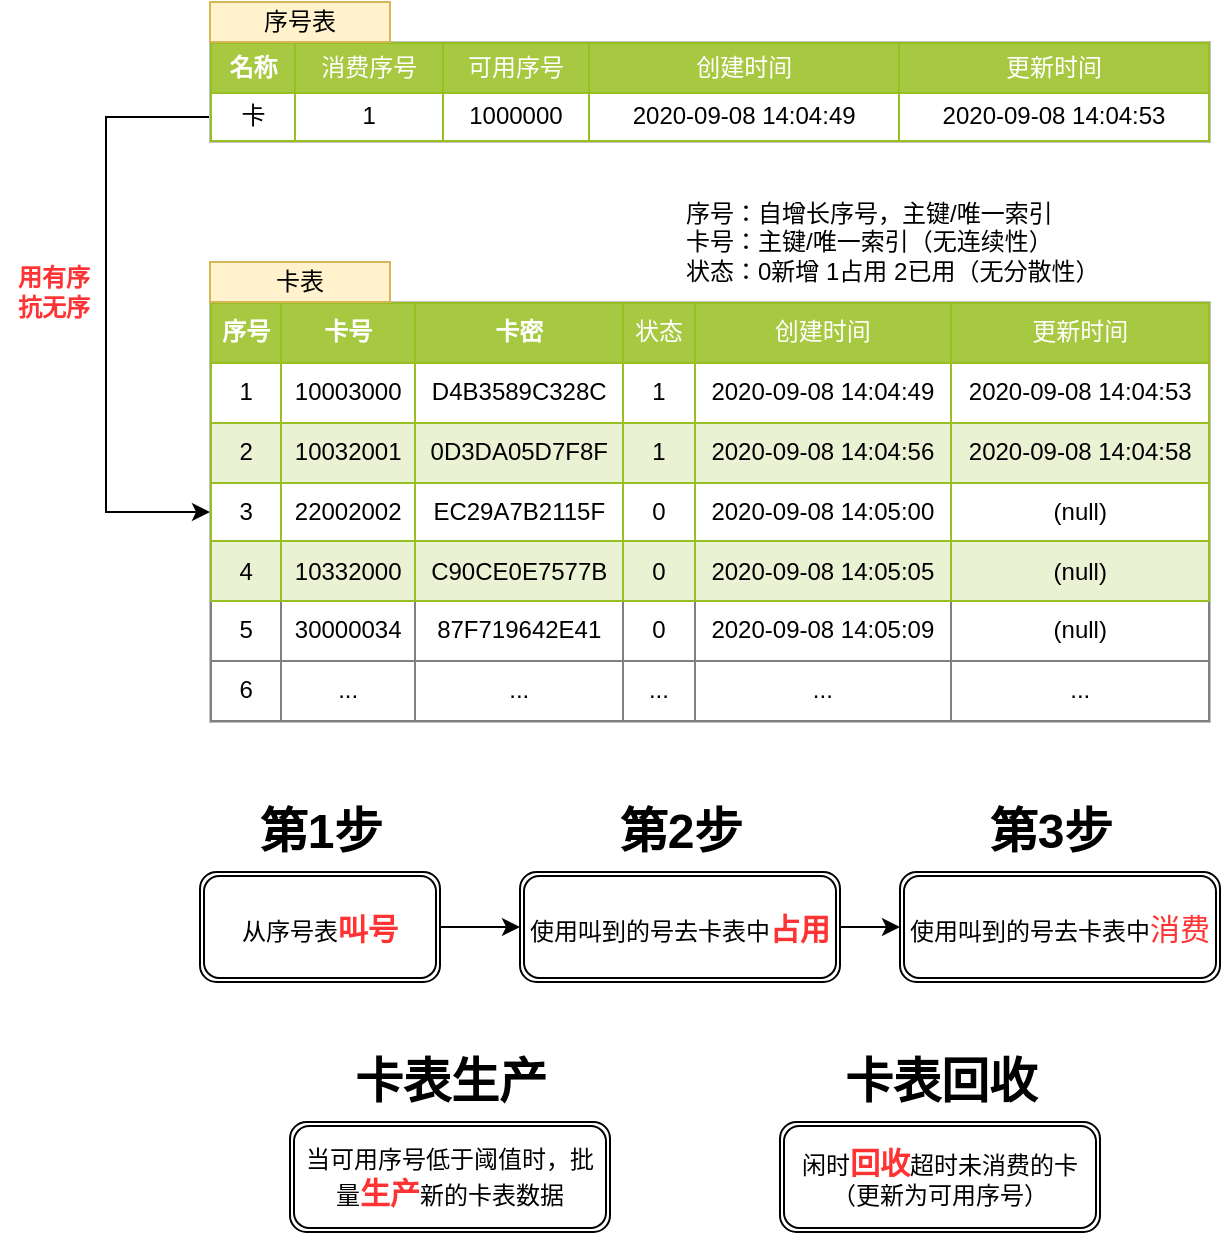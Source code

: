 <mxfile version="13.1.3">
    <diagram id="6hGFLwfOUW9BJ-s0fimq" name="Page-1">
        <mxGraphModel dx="799" dy="840" grid="0" gridSize="10" guides="1" tooltips="1" connect="1" arrows="1" fold="1" page="1" pageScale="1" pageWidth="827" pageHeight="1169" math="0" shadow="0">
            <root>
                <mxCell id="0"/>
                <mxCell id="1" parent="0"/>
                <mxCell id="8" value="&lt;table border=&quot;1&quot; width=&quot;100%&quot; cellpadding=&quot;4&quot; style=&quot;width: 100% ; height: 100% ; border-collapse: collapse&quot;&gt;&lt;tbody&gt;&lt;tr style=&quot;background-color: #a7c942 ; color: #ffffff ; border: 1px solid #98bf21&quot;&gt;&lt;th&gt;序号&lt;/th&gt;&lt;th&gt;卡号&lt;/th&gt;&lt;th&gt;卡密&lt;/th&gt;&lt;td&gt;状态&lt;/td&gt;&lt;td&gt;创建时间&lt;/td&gt;&lt;td&gt;更新时间&lt;/td&gt;&lt;/tr&gt;&lt;tr style=&quot;border: 1px solid #98bf21&quot;&gt;&lt;td&gt;1&lt;/td&gt;&lt;td&gt;10003000&lt;/td&gt;&lt;td&gt;D4B3589C328C&lt;/td&gt;&lt;td&gt;1&lt;/td&gt;&lt;td&gt;2020-09-08 14:04:49&lt;/td&gt;&lt;td&gt;2020-09-08 14:04:53&lt;/td&gt;&lt;/tr&gt;&lt;tr style=&quot;background-color: #eaf2d3 ; border: 1px solid #98bf21&quot;&gt;&lt;td&gt;2&lt;/td&gt;&lt;td&gt;10032001&lt;/td&gt;&lt;td&gt;0D3DA05D7F8F&lt;/td&gt;&lt;td&gt;1&lt;/td&gt;&lt;td&gt;2020-09-08 14:04:56&lt;/td&gt;&lt;td&gt;2020-09-08 14:04:58&lt;/td&gt;&lt;/tr&gt;&lt;tr style=&quot;border: 1px solid #98bf21&quot;&gt;&lt;td&gt;3&lt;/td&gt;&lt;td&gt;22002002&lt;/td&gt;&lt;td&gt;EC29A7B2115F&lt;/td&gt;&lt;td&gt;0&lt;/td&gt;&lt;td&gt;2020-09-08 14:05:00&lt;/td&gt;&lt;td&gt;(null)&lt;/td&gt;&lt;/tr&gt;&lt;tr style=&quot;background-color: #eaf2d3 ; border: 1px solid #98bf21&quot;&gt;&lt;td&gt;4&lt;/td&gt;&lt;td&gt;10332000&lt;/td&gt;&lt;td&gt;C90CE0E7577B&lt;/td&gt;&lt;td&gt;0&lt;/td&gt;&lt;td&gt;2020-09-08 14:05:05&lt;/td&gt;&lt;td&gt;(null)&lt;br&gt;&lt;/td&gt;&lt;/tr&gt;&lt;tr&gt;&lt;td&gt;5&lt;/td&gt;&lt;td&gt;30000034&lt;/td&gt;&lt;td&gt;87F719642E41&lt;br&gt;&lt;/td&gt;&lt;td&gt;0&lt;/td&gt;&lt;td&gt;2020-09-08 14:05:09&lt;/td&gt;&lt;td&gt;(null)&lt;br&gt;&lt;/td&gt;&lt;/tr&gt;&lt;tr&gt;&lt;td&gt;6&lt;/td&gt;&lt;td&gt;...&lt;/td&gt;&lt;td&gt;...&lt;/td&gt;&lt;td&gt;...&lt;/td&gt;&lt;td&gt;...&lt;/td&gt;&lt;td&gt;...&lt;/td&gt;&lt;/tr&gt;&lt;/tbody&gt;&lt;/table&gt;" style="text;html=1;strokeColor=#c0c0c0;fillColor=#ffffff;overflow=fill;rounded=0;align=center;" vertex="1" parent="1">
                    <mxGeometry x="140" y="300" width="500" height="210" as="geometry"/>
                </mxCell>
                <mxCell id="17" value="&lt;div&gt;序号：自增长序号，&lt;span&gt;主键/唯一索引&lt;/span&gt;&lt;/div&gt;&lt;div&gt;&lt;span&gt;卡号：主键/唯一索引（无连续性）&lt;/span&gt;&lt;/div&gt;&lt;div&gt;&lt;span&gt;状态：0新增 1占用 2已用（无分散性）&lt;/span&gt;&lt;/div&gt;" style="text;html=1;strokeColor=none;fillColor=none;align=left;verticalAlign=middle;whiteSpace=wrap;rounded=0;" vertex="1" parent="1">
                    <mxGeometry x="376" y="260" width="264" height="20" as="geometry"/>
                </mxCell>
                <mxCell id="36" style="edgeStyle=orthogonalEdgeStyle;rounded=0;orthogonalLoop=1;jettySize=auto;html=1;entryX=0;entryY=0.5;entryDx=0;entryDy=0;exitX=0;exitY=0.75;exitDx=0;exitDy=0;" edge="1" parent="1" source="18" target="8">
                    <mxGeometry relative="1" as="geometry">
                        <Array as="points">
                            <mxPoint x="88" y="208"/>
                            <mxPoint x="88" y="405"/>
                        </Array>
                    </mxGeometry>
                </mxCell>
                <mxCell id="18" value="&lt;table border=&quot;1&quot; width=&quot;100%&quot; cellpadding=&quot;4&quot; style=&quot;width: 100% ; height: 100% ; border-collapse: collapse&quot;&gt;&lt;tbody&gt;&lt;tr style=&quot;background-color: #a7c942 ; color: #ffffff ; border: 1px solid #98bf21&quot;&gt;&lt;th&gt;名称&lt;/th&gt;&lt;td&gt;消费序号&lt;/td&gt;&lt;td&gt;可用序号&lt;/td&gt;&lt;td&gt;创建时间&lt;/td&gt;&lt;td&gt;更新时间&lt;/td&gt;&lt;/tr&gt;&lt;tr style=&quot;border: 1px solid #98bf21&quot;&gt;&lt;td&gt;卡&lt;/td&gt;&lt;td&gt;1&lt;/td&gt;&lt;td&gt;1000000&lt;/td&gt;&lt;td&gt;2020-09-08 14:04:49&lt;/td&gt;&lt;td&gt;2020-09-08 14:04:53&lt;/td&gt;&lt;/tr&gt;&lt;/tbody&gt;&lt;/table&gt;" style="text;html=1;strokeColor=#c0c0c0;fillColor=#ffffff;overflow=fill;rounded=0;align=center;" vertex="1" parent="1">
                    <mxGeometry x="140" y="170" width="500" height="50" as="geometry"/>
                </mxCell>
                <mxCell id="19" value="&lt;div&gt;序号表&lt;/div&gt;" style="text;html=1;align=center;verticalAlign=middle;whiteSpace=wrap;rounded=0;fillColor=#fff2cc;strokeColor=#d6b656;" vertex="1" parent="1">
                    <mxGeometry x="140" y="150" width="90" height="20" as="geometry"/>
                </mxCell>
                <mxCell id="22" value="" style="edgeStyle=orthogonalEdgeStyle;rounded=0;orthogonalLoop=1;jettySize=auto;html=1;" edge="1" parent="1" source="20" target="21">
                    <mxGeometry relative="1" as="geometry"/>
                </mxCell>
                <mxCell id="20" value="从序号表&lt;font color=&quot;#ff3333&quot; size=&quot;1&quot;&gt;&lt;b style=&quot;font-size: 15px&quot;&gt;叫号&lt;/b&gt;&lt;/font&gt;" style="shape=ext;double=1;rounded=1;whiteSpace=wrap;html=1;" vertex="1" parent="1">
                    <mxGeometry x="135" y="585" width="120" height="55" as="geometry"/>
                </mxCell>
                <mxCell id="24" value="" style="edgeStyle=orthogonalEdgeStyle;rounded=0;orthogonalLoop=1;jettySize=auto;html=1;" edge="1" parent="1" source="21" target="23">
                    <mxGeometry relative="1" as="geometry"/>
                </mxCell>
                <mxCell id="21" value="使用叫到的号去卡表中&lt;font style=&quot;font-size: 15px&quot; color=&quot;#ff3333&quot;&gt;&lt;b&gt;占用&lt;/b&gt;&lt;/font&gt;" style="shape=ext;double=1;rounded=1;whiteSpace=wrap;html=1;" vertex="1" parent="1">
                    <mxGeometry x="295" y="585" width="160" height="55" as="geometry"/>
                </mxCell>
                <mxCell id="23" value="使用叫到的号去卡表中&lt;font style=&quot;font-size: 15px&quot; color=&quot;#ff3333&quot;&gt;消费&lt;/font&gt;" style="shape=ext;double=1;rounded=1;whiteSpace=wrap;html=1;" vertex="1" parent="1">
                    <mxGeometry x="485" y="585" width="160" height="55" as="geometry"/>
                </mxCell>
                <mxCell id="25" value="第1步" style="text;strokeColor=none;fillColor=none;html=1;fontSize=24;fontStyle=1;verticalAlign=middle;align=center;" vertex="1" parent="1">
                    <mxGeometry x="145" y="545" width="100" height="40" as="geometry"/>
                </mxCell>
                <mxCell id="26" value="第2步" style="text;strokeColor=none;fillColor=none;html=1;fontSize=24;fontStyle=1;verticalAlign=middle;align=center;" vertex="1" parent="1">
                    <mxGeometry x="325" y="545" width="100" height="40" as="geometry"/>
                </mxCell>
                <mxCell id="27" value="第3步" style="text;strokeColor=none;fillColor=none;html=1;fontSize=24;fontStyle=1;verticalAlign=middle;align=center;" vertex="1" parent="1">
                    <mxGeometry x="510" y="545" width="100" height="40" as="geometry"/>
                </mxCell>
                <mxCell id="28" value="&lt;font style=&quot;font-size: 12px&quot;&gt;闲时&lt;/font&gt;&lt;b style=&quot;color: rgb(255 , 51 , 51) ; font-size: 15px&quot;&gt;回收&lt;/b&gt;超时未消费的卡&lt;br&gt;（更新为可用序号）" style="shape=ext;double=1;rounded=1;whiteSpace=wrap;html=1;" vertex="1" parent="1">
                    <mxGeometry x="425" y="710" width="160" height="55" as="geometry"/>
                </mxCell>
                <mxCell id="29" value="卡表回收" style="text;strokeColor=none;fillColor=none;html=1;fontSize=24;fontStyle=1;verticalAlign=middle;align=center;" vertex="1" parent="1">
                    <mxGeometry x="455" y="670" width="100" height="40" as="geometry"/>
                </mxCell>
                <mxCell id="33" value="&lt;div&gt;卡表&lt;/div&gt;" style="text;html=1;align=center;verticalAlign=middle;whiteSpace=wrap;rounded=0;fillColor=#fff2cc;strokeColor=#d6b656;" vertex="1" parent="1">
                    <mxGeometry x="140" y="280" width="90" height="20" as="geometry"/>
                </mxCell>
                <mxCell id="34" value="当可用序号低于阈值时，批量&lt;font style=&quot;font-size: 15px&quot; color=&quot;#ff3333&quot;&gt;&lt;b&gt;生产&lt;/b&gt;&lt;/font&gt;新的卡表数据" style="shape=ext;double=1;rounded=1;whiteSpace=wrap;html=1;" vertex="1" parent="1">
                    <mxGeometry x="180" y="710" width="160" height="55" as="geometry"/>
                </mxCell>
                <mxCell id="35" value="卡表生产" style="text;strokeColor=none;fillColor=none;html=1;fontSize=24;fontStyle=1;verticalAlign=middle;align=center;" vertex="1" parent="1">
                    <mxGeometry x="210" y="670" width="100" height="40" as="geometry"/>
                </mxCell>
                <mxCell id="37" value="用有序&lt;br&gt;抗无序" style="text;html=1;strokeColor=none;fillColor=none;align=center;verticalAlign=middle;whiteSpace=wrap;rounded=0;fontStyle=1;fontColor=#FF3333;" vertex="1" parent="1">
                    <mxGeometry x="35" y="253" width="54" height="84" as="geometry"/>
                </mxCell>
            </root>
        </mxGraphModel>
    </diagram>
</mxfile>